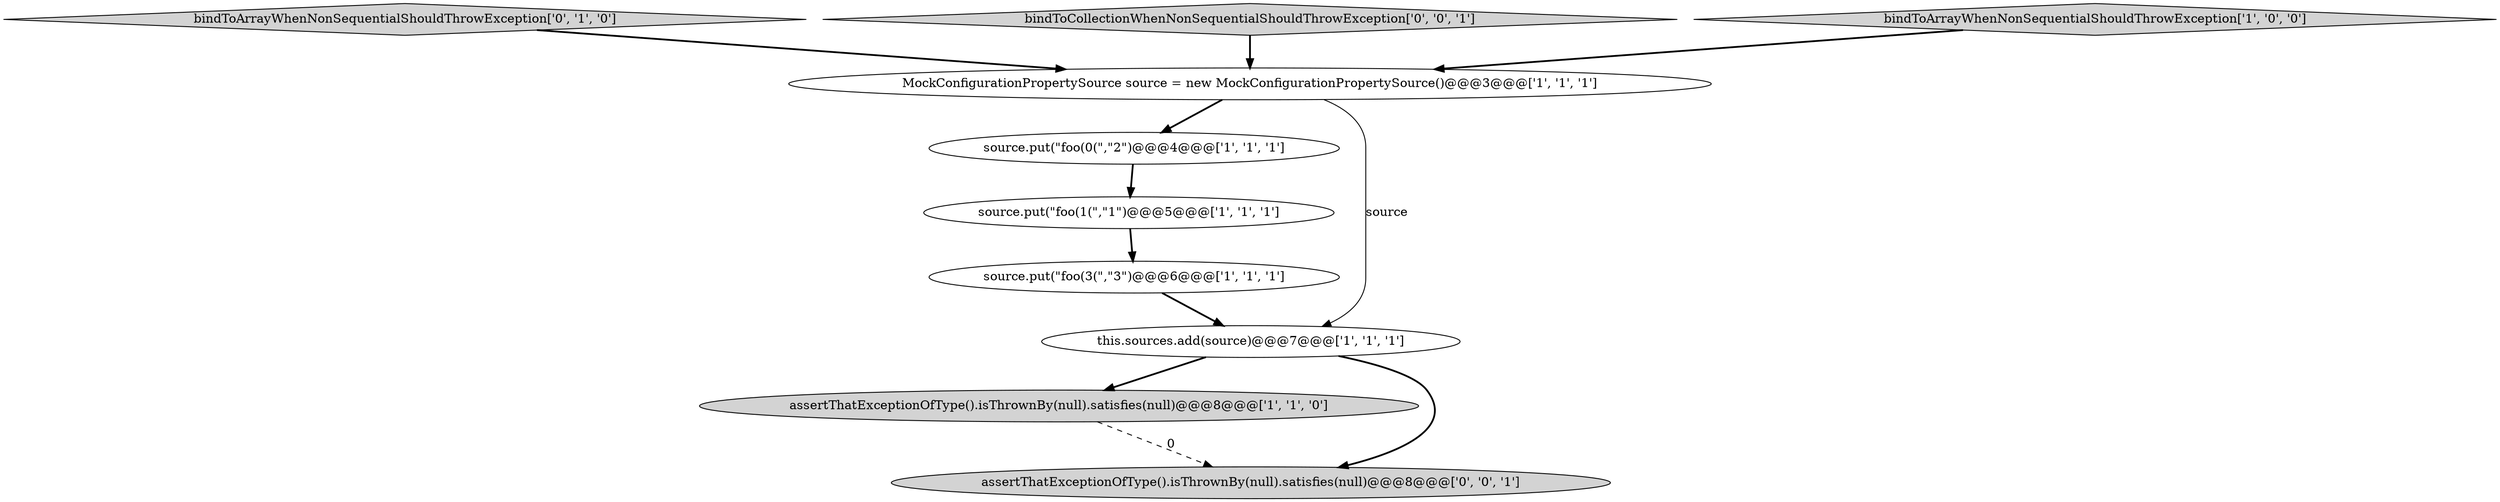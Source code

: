 digraph {
7 [style = filled, label = "bindToArrayWhenNonSequentialShouldThrowException['0', '1', '0']", fillcolor = lightgray, shape = diamond image = "AAA0AAABBB2BBB"];
4 [style = filled, label = "source.put(\"foo(0(\",\"2\")@@@4@@@['1', '1', '1']", fillcolor = white, shape = ellipse image = "AAA0AAABBB1BBB"];
5 [style = filled, label = "assertThatExceptionOfType().isThrownBy(null).satisfies(null)@@@8@@@['1', '1', '0']", fillcolor = lightgray, shape = ellipse image = "AAA0AAABBB1BBB"];
9 [style = filled, label = "bindToCollectionWhenNonSequentialShouldThrowException['0', '0', '1']", fillcolor = lightgray, shape = diamond image = "AAA0AAABBB3BBB"];
2 [style = filled, label = "this.sources.add(source)@@@7@@@['1', '1', '1']", fillcolor = white, shape = ellipse image = "AAA0AAABBB1BBB"];
8 [style = filled, label = "assertThatExceptionOfType().isThrownBy(null).satisfies(null)@@@8@@@['0', '0', '1']", fillcolor = lightgray, shape = ellipse image = "AAA0AAABBB3BBB"];
3 [style = filled, label = "MockConfigurationPropertySource source = new MockConfigurationPropertySource()@@@3@@@['1', '1', '1']", fillcolor = white, shape = ellipse image = "AAA0AAABBB1BBB"];
0 [style = filled, label = "source.put(\"foo(1(\",\"1\")@@@5@@@['1', '1', '1']", fillcolor = white, shape = ellipse image = "AAA0AAABBB1BBB"];
6 [style = filled, label = "bindToArrayWhenNonSequentialShouldThrowException['1', '0', '0']", fillcolor = lightgray, shape = diamond image = "AAA0AAABBB1BBB"];
1 [style = filled, label = "source.put(\"foo(3(\",\"3\")@@@6@@@['1', '1', '1']", fillcolor = white, shape = ellipse image = "AAA0AAABBB1BBB"];
5->8 [style = dashed, label="0"];
9->3 [style = bold, label=""];
6->3 [style = bold, label=""];
1->2 [style = bold, label=""];
3->4 [style = bold, label=""];
0->1 [style = bold, label=""];
2->8 [style = bold, label=""];
7->3 [style = bold, label=""];
3->2 [style = solid, label="source"];
4->0 [style = bold, label=""];
2->5 [style = bold, label=""];
}
